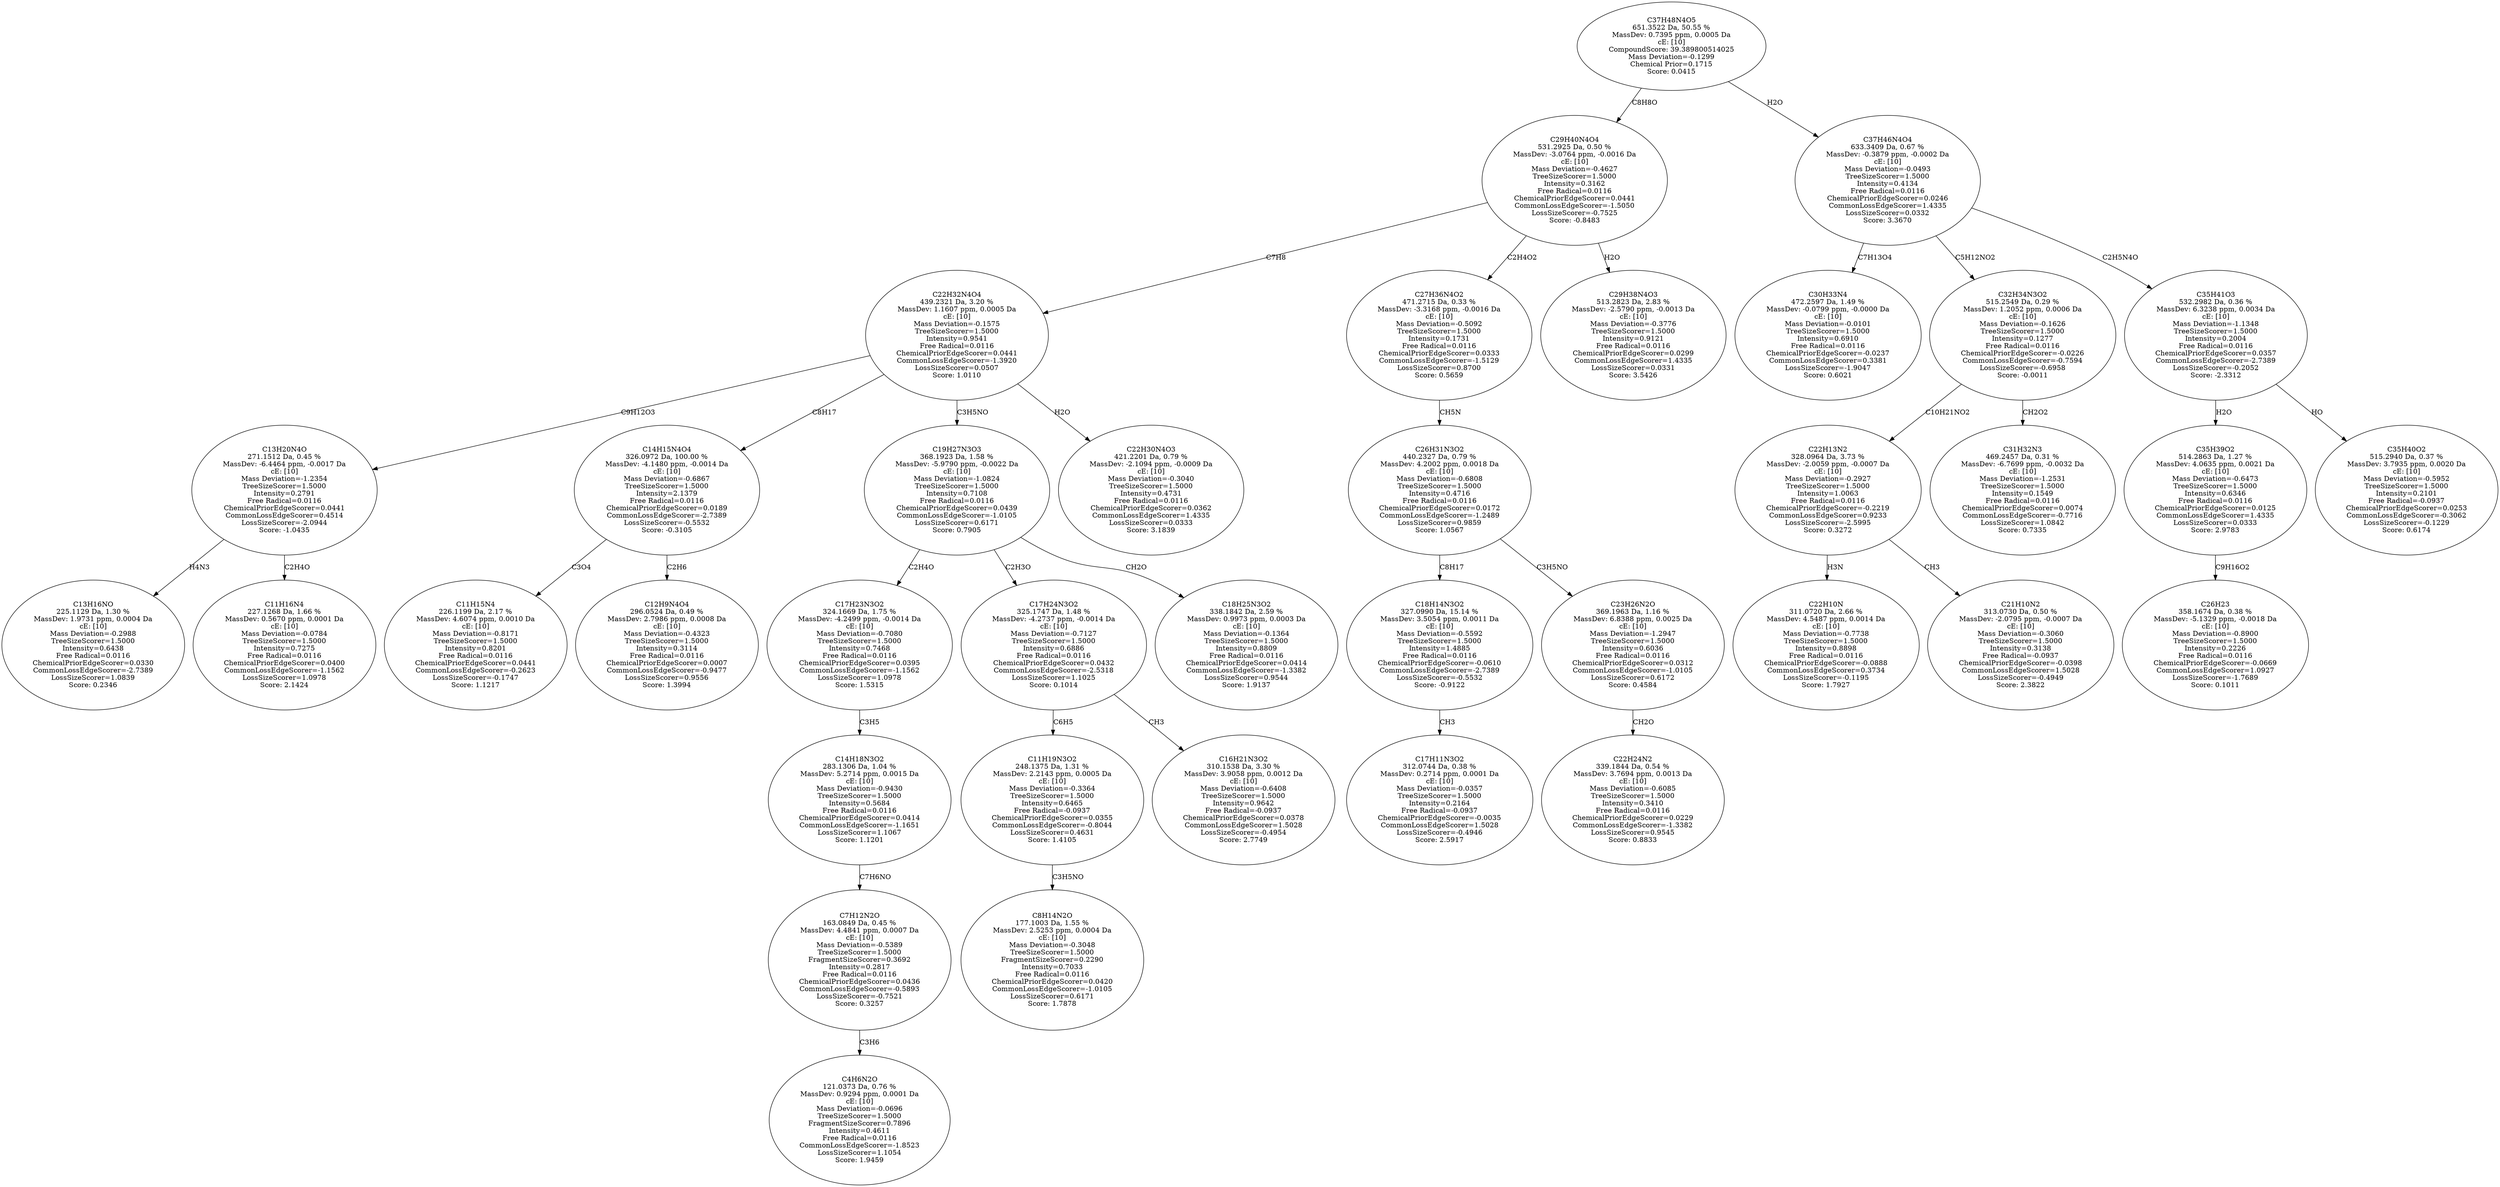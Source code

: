 strict digraph {
v1 [label="C13H16NO\n225.1129 Da, 1.30 %\nMassDev: 1.9731 ppm, 0.0004 Da\ncE: [10]\nMass Deviation=-0.2988\nTreeSizeScorer=1.5000\nIntensity=0.6438\nFree Radical=0.0116\nChemicalPriorEdgeScorer=0.0330\nCommonLossEdgeScorer=-2.7389\nLossSizeScorer=1.0839\nScore: 0.2346"];
v2 [label="C11H16N4\n227.1268 Da, 1.66 %\nMassDev: 0.5670 ppm, 0.0001 Da\ncE: [10]\nMass Deviation=-0.0784\nTreeSizeScorer=1.5000\nIntensity=0.7275\nFree Radical=0.0116\nChemicalPriorEdgeScorer=0.0400\nCommonLossEdgeScorer=-1.1562\nLossSizeScorer=1.0978\nScore: 2.1424"];
v3 [label="C13H20N4O\n271.1512 Da, 0.45 %\nMassDev: -6.4464 ppm, -0.0017 Da\ncE: [10]\nMass Deviation=-1.2354\nTreeSizeScorer=1.5000\nIntensity=0.2791\nFree Radical=0.0116\nChemicalPriorEdgeScorer=0.0441\nCommonLossEdgeScorer=0.4514\nLossSizeScorer=-2.0944\nScore: -1.0435"];
v4 [label="C11H15N4\n226.1199 Da, 2.17 %\nMassDev: 4.6074 ppm, 0.0010 Da\ncE: [10]\nMass Deviation=-0.8171\nTreeSizeScorer=1.5000\nIntensity=0.8201\nFree Radical=0.0116\nChemicalPriorEdgeScorer=0.0441\nCommonLossEdgeScorer=-0.2623\nLossSizeScorer=-0.1747\nScore: 1.1217"];
v5 [label="C12H9N4O4\n296.0524 Da, 0.49 %\nMassDev: 2.7986 ppm, 0.0008 Da\ncE: [10]\nMass Deviation=-0.4323\nTreeSizeScorer=1.5000\nIntensity=0.3114\nFree Radical=0.0116\nChemicalPriorEdgeScorer=0.0007\nCommonLossEdgeScorer=-0.9477\nLossSizeScorer=0.9556\nScore: 1.3994"];
v6 [label="C14H15N4O4\n326.0972 Da, 100.00 %\nMassDev: -4.1480 ppm, -0.0014 Da\ncE: [10]\nMass Deviation=-0.6867\nTreeSizeScorer=1.5000\nIntensity=2.1379\nFree Radical=0.0116\nChemicalPriorEdgeScorer=0.0189\nCommonLossEdgeScorer=-2.7389\nLossSizeScorer=-0.5532\nScore: -0.3105"];
v7 [label="C4H6N2O\n121.0373 Da, 0.76 %\nMassDev: 0.9294 ppm, 0.0001 Da\ncE: [10]\nMass Deviation=-0.0696\nTreeSizeScorer=1.5000\nFragmentSizeScorer=0.7896\nIntensity=0.4611\nFree Radical=0.0116\nCommonLossEdgeScorer=-1.8523\nLossSizeScorer=1.1054\nScore: 1.9459"];
v8 [label="C7H12N2O\n163.0849 Da, 0.45 %\nMassDev: 4.4841 ppm, 0.0007 Da\ncE: [10]\nMass Deviation=-0.5389\nTreeSizeScorer=1.5000\nFragmentSizeScorer=0.3692\nIntensity=0.2817\nFree Radical=0.0116\nChemicalPriorEdgeScorer=0.0436\nCommonLossEdgeScorer=-0.5893\nLossSizeScorer=-0.7521\nScore: 0.3257"];
v9 [label="C14H18N3O2\n283.1306 Da, 1.04 %\nMassDev: 5.2714 ppm, 0.0015 Da\ncE: [10]\nMass Deviation=-0.9430\nTreeSizeScorer=1.5000\nIntensity=0.5684\nFree Radical=0.0116\nChemicalPriorEdgeScorer=0.0414\nCommonLossEdgeScorer=-1.1651\nLossSizeScorer=1.1067\nScore: 1.1201"];
v10 [label="C17H23N3O2\n324.1669 Da, 1.75 %\nMassDev: -4.2499 ppm, -0.0014 Da\ncE: [10]\nMass Deviation=-0.7080\nTreeSizeScorer=1.5000\nIntensity=0.7468\nFree Radical=0.0116\nChemicalPriorEdgeScorer=0.0395\nCommonLossEdgeScorer=-1.1562\nLossSizeScorer=1.0978\nScore: 1.5315"];
v11 [label="C8H14N2O\n177.1003 Da, 1.55 %\nMassDev: 2.5253 ppm, 0.0004 Da\ncE: [10]\nMass Deviation=-0.3048\nTreeSizeScorer=1.5000\nFragmentSizeScorer=0.2290\nIntensity=0.7033\nFree Radical=0.0116\nChemicalPriorEdgeScorer=0.0420\nCommonLossEdgeScorer=-1.0105\nLossSizeScorer=0.6171\nScore: 1.7878"];
v12 [label="C11H19N3O2\n248.1375 Da, 1.31 %\nMassDev: 2.2143 ppm, 0.0005 Da\ncE: [10]\nMass Deviation=-0.3364\nTreeSizeScorer=1.5000\nIntensity=0.6465\nFree Radical=-0.0937\nChemicalPriorEdgeScorer=0.0355\nCommonLossEdgeScorer=-0.8044\nLossSizeScorer=0.4631\nScore: 1.4105"];
v13 [label="C16H21N3O2\n310.1538 Da, 3.30 %\nMassDev: 3.9058 ppm, 0.0012 Da\ncE: [10]\nMass Deviation=-0.6408\nTreeSizeScorer=1.5000\nIntensity=0.9642\nFree Radical=-0.0937\nChemicalPriorEdgeScorer=0.0378\nCommonLossEdgeScorer=1.5028\nLossSizeScorer=-0.4954\nScore: 2.7749"];
v14 [label="C17H24N3O2\n325.1747 Da, 1.48 %\nMassDev: -4.2737 ppm, -0.0014 Da\ncE: [10]\nMass Deviation=-0.7127\nTreeSizeScorer=1.5000\nIntensity=0.6886\nFree Radical=0.0116\nChemicalPriorEdgeScorer=0.0432\nCommonLossEdgeScorer=-2.5318\nLossSizeScorer=1.1025\nScore: 0.1014"];
v15 [label="C18H25N3O2\n338.1842 Da, 2.59 %\nMassDev: 0.9973 ppm, 0.0003 Da\ncE: [10]\nMass Deviation=-0.1364\nTreeSizeScorer=1.5000\nIntensity=0.8809\nFree Radical=0.0116\nChemicalPriorEdgeScorer=0.0414\nCommonLossEdgeScorer=-1.3382\nLossSizeScorer=0.9544\nScore: 1.9137"];
v16 [label="C19H27N3O3\n368.1923 Da, 1.58 %\nMassDev: -5.9790 ppm, -0.0022 Da\ncE: [10]\nMass Deviation=-1.0824\nTreeSizeScorer=1.5000\nIntensity=0.7108\nFree Radical=0.0116\nChemicalPriorEdgeScorer=0.0439\nCommonLossEdgeScorer=-1.0105\nLossSizeScorer=0.6171\nScore: 0.7905"];
v17 [label="C22H30N4O3\n421.2201 Da, 0.79 %\nMassDev: -2.1094 ppm, -0.0009 Da\ncE: [10]\nMass Deviation=-0.3040\nTreeSizeScorer=1.5000\nIntensity=0.4731\nFree Radical=0.0116\nChemicalPriorEdgeScorer=0.0362\nCommonLossEdgeScorer=1.4335\nLossSizeScorer=0.0333\nScore: 3.1839"];
v18 [label="C22H32N4O4\n439.2321 Da, 3.20 %\nMassDev: 1.1607 ppm, 0.0005 Da\ncE: [10]\nMass Deviation=-0.1575\nTreeSizeScorer=1.5000\nIntensity=0.9541\nFree Radical=0.0116\nChemicalPriorEdgeScorer=0.0441\nCommonLossEdgeScorer=-1.3920\nLossSizeScorer=0.0507\nScore: 1.0110"];
v19 [label="C17H11N3O2\n312.0744 Da, 0.38 %\nMassDev: 0.2714 ppm, 0.0001 Da\ncE: [10]\nMass Deviation=-0.0357\nTreeSizeScorer=1.5000\nIntensity=0.2164\nFree Radical=-0.0937\nChemicalPriorEdgeScorer=-0.0035\nCommonLossEdgeScorer=1.5028\nLossSizeScorer=-0.4946\nScore: 2.5917"];
v20 [label="C18H14N3O2\n327.0990 Da, 15.14 %\nMassDev: 3.5054 ppm, 0.0011 Da\ncE: [10]\nMass Deviation=-0.5592\nTreeSizeScorer=1.5000\nIntensity=1.4885\nFree Radical=0.0116\nChemicalPriorEdgeScorer=-0.0610\nCommonLossEdgeScorer=-2.7389\nLossSizeScorer=-0.5532\nScore: -0.9122"];
v21 [label="C22H24N2\n339.1844 Da, 0.54 %\nMassDev: 3.7694 ppm, 0.0013 Da\ncE: [10]\nMass Deviation=-0.6085\nTreeSizeScorer=1.5000\nIntensity=0.3410\nFree Radical=0.0116\nChemicalPriorEdgeScorer=0.0229\nCommonLossEdgeScorer=-1.3382\nLossSizeScorer=0.9545\nScore: 0.8833"];
v22 [label="C23H26N2O\n369.1963 Da, 1.16 %\nMassDev: 6.8388 ppm, 0.0025 Da\ncE: [10]\nMass Deviation=-1.2947\nTreeSizeScorer=1.5000\nIntensity=0.6036\nFree Radical=0.0116\nChemicalPriorEdgeScorer=0.0312\nCommonLossEdgeScorer=-1.0105\nLossSizeScorer=0.6172\nScore: 0.4584"];
v23 [label="C26H31N3O2\n440.2327 Da, 0.79 %\nMassDev: 4.2002 ppm, 0.0018 Da\ncE: [10]\nMass Deviation=-0.6808\nTreeSizeScorer=1.5000\nIntensity=0.4716\nFree Radical=0.0116\nChemicalPriorEdgeScorer=0.0172\nCommonLossEdgeScorer=-1.2489\nLossSizeScorer=0.9859\nScore: 1.0567"];
v24 [label="C27H36N4O2\n471.2715 Da, 0.33 %\nMassDev: -3.3168 ppm, -0.0016 Da\ncE: [10]\nMass Deviation=-0.5092\nTreeSizeScorer=1.5000\nIntensity=0.1731\nFree Radical=0.0116\nChemicalPriorEdgeScorer=0.0333\nCommonLossEdgeScorer=-1.5129\nLossSizeScorer=0.8700\nScore: 0.5659"];
v25 [label="C29H38N4O3\n513.2823 Da, 2.83 %\nMassDev: -2.5790 ppm, -0.0013 Da\ncE: [10]\nMass Deviation=-0.3776\nTreeSizeScorer=1.5000\nIntensity=0.9121\nFree Radical=0.0116\nChemicalPriorEdgeScorer=0.0299\nCommonLossEdgeScorer=1.4335\nLossSizeScorer=0.0331\nScore: 3.5426"];
v26 [label="C29H40N4O4\n531.2925 Da, 0.50 %\nMassDev: -3.0764 ppm, -0.0016 Da\ncE: [10]\nMass Deviation=-0.4627\nTreeSizeScorer=1.5000\nIntensity=0.3162\nFree Radical=0.0116\nChemicalPriorEdgeScorer=0.0441\nCommonLossEdgeScorer=-1.5050\nLossSizeScorer=-0.7525\nScore: -0.8483"];
v27 [label="C30H33N4\n472.2597 Da, 1.49 %\nMassDev: -0.0799 ppm, -0.0000 Da\ncE: [10]\nMass Deviation=-0.0101\nTreeSizeScorer=1.5000\nIntensity=0.6910\nFree Radical=0.0116\nChemicalPriorEdgeScorer=-0.0237\nCommonLossEdgeScorer=0.3381\nLossSizeScorer=-1.9047\nScore: 0.6021"];
v28 [label="C22H10N\n311.0720 Da, 2.66 %\nMassDev: 4.5487 ppm, 0.0014 Da\ncE: [10]\nMass Deviation=-0.7738\nTreeSizeScorer=1.5000\nIntensity=0.8898\nFree Radical=0.0116\nChemicalPriorEdgeScorer=-0.0888\nCommonLossEdgeScorer=0.3734\nLossSizeScorer=-0.1195\nScore: 1.7927"];
v29 [label="C21H10N2\n313.0730 Da, 0.50 %\nMassDev: -2.0795 ppm, -0.0007 Da\ncE: [10]\nMass Deviation=-0.3060\nTreeSizeScorer=1.5000\nIntensity=0.3138\nFree Radical=-0.0937\nChemicalPriorEdgeScorer=-0.0398\nCommonLossEdgeScorer=1.5028\nLossSizeScorer=-0.4949\nScore: 2.3822"];
v30 [label="C22H13N2\n328.0964 Da, 3.73 %\nMassDev: -2.0059 ppm, -0.0007 Da\ncE: [10]\nMass Deviation=-0.2927\nTreeSizeScorer=1.5000\nIntensity=1.0063\nFree Radical=0.0116\nChemicalPriorEdgeScorer=-0.2219\nCommonLossEdgeScorer=0.9233\nLossSizeScorer=-2.5995\nScore: 0.3272"];
v31 [label="C31H32N3\n469.2457 Da, 0.31 %\nMassDev: -6.7699 ppm, -0.0032 Da\ncE: [10]\nMass Deviation=-1.2531\nTreeSizeScorer=1.5000\nIntensity=0.1549\nFree Radical=0.0116\nChemicalPriorEdgeScorer=0.0074\nCommonLossEdgeScorer=-0.7716\nLossSizeScorer=1.0842\nScore: 0.7335"];
v32 [label="C32H34N3O2\n515.2549 Da, 0.29 %\nMassDev: 1.2052 ppm, 0.0006 Da\ncE: [10]\nMass Deviation=-0.1626\nTreeSizeScorer=1.5000\nIntensity=0.1277\nFree Radical=0.0116\nChemicalPriorEdgeScorer=-0.0226\nCommonLossEdgeScorer=-0.7594\nLossSizeScorer=-0.6958\nScore: -0.0011"];
v33 [label="C26H23\n358.1674 Da, 0.38 %\nMassDev: -5.1329 ppm, -0.0018 Da\ncE: [10]\nMass Deviation=-0.8900\nTreeSizeScorer=1.5000\nIntensity=0.2226\nFree Radical=0.0116\nChemicalPriorEdgeScorer=-0.0669\nCommonLossEdgeScorer=1.0927\nLossSizeScorer=-1.7689\nScore: 0.1011"];
v34 [label="C35H39O2\n514.2863 Da, 1.27 %\nMassDev: 4.0635 ppm, 0.0021 Da\ncE: [10]\nMass Deviation=-0.6473\nTreeSizeScorer=1.5000\nIntensity=0.6346\nFree Radical=0.0116\nChemicalPriorEdgeScorer=0.0125\nCommonLossEdgeScorer=1.4335\nLossSizeScorer=0.0333\nScore: 2.9783"];
v35 [label="C35H40O2\n515.2940 Da, 0.37 %\nMassDev: 3.7935 ppm, 0.0020 Da\ncE: [10]\nMass Deviation=-0.5952\nTreeSizeScorer=1.5000\nIntensity=0.2101\nFree Radical=-0.0937\nChemicalPriorEdgeScorer=0.0253\nCommonLossEdgeScorer=-0.3062\nLossSizeScorer=-0.1229\nScore: 0.6174"];
v36 [label="C35H41O3\n532.2982 Da, 0.36 %\nMassDev: 6.3238 ppm, 0.0034 Da\ncE: [10]\nMass Deviation=-1.1348\nTreeSizeScorer=1.5000\nIntensity=0.2004\nFree Radical=0.0116\nChemicalPriorEdgeScorer=0.0357\nCommonLossEdgeScorer=-2.7389\nLossSizeScorer=-0.2052\nScore: -2.3312"];
v37 [label="C37H46N4O4\n633.3409 Da, 0.67 %\nMassDev: -0.3879 ppm, -0.0002 Da\ncE: [10]\nMass Deviation=-0.0493\nTreeSizeScorer=1.5000\nIntensity=0.4134\nFree Radical=0.0116\nChemicalPriorEdgeScorer=0.0246\nCommonLossEdgeScorer=1.4335\nLossSizeScorer=0.0332\nScore: 3.3670"];
v38 [label="C37H48N4O5\n651.3522 Da, 50.55 %\nMassDev: 0.7395 ppm, 0.0005 Da\ncE: [10]\nCompoundScore: 39.389800514025\nMass Deviation=-0.1299\nChemical Prior=0.1715\nScore: 0.0415"];
v3 -> v1 [label="H4N3"];
v3 -> v2 [label="C2H4O"];
v18 -> v3 [label="C9H12O3"];
v6 -> v4 [label="C3O4"];
v6 -> v5 [label="C2H6"];
v18 -> v6 [label="C8H17"];
v8 -> v7 [label="C3H6"];
v9 -> v8 [label="C7H6NO"];
v10 -> v9 [label="C3H5"];
v16 -> v10 [label="C2H4O"];
v12 -> v11 [label="C3H5NO"];
v14 -> v12 [label="C6H5"];
v14 -> v13 [label="CH3"];
v16 -> v14 [label="C2H3O"];
v16 -> v15 [label="CH2O"];
v18 -> v16 [label="C3H5NO"];
v18 -> v17 [label="H2O"];
v26 -> v18 [label="C7H8"];
v20 -> v19 [label="CH3"];
v23 -> v20 [label="C8H17"];
v22 -> v21 [label="CH2O"];
v23 -> v22 [label="C3H5NO"];
v24 -> v23 [label="CH5N"];
v26 -> v24 [label="C2H4O2"];
v26 -> v25 [label="H2O"];
v38 -> v26 [label="C8H8O"];
v37 -> v27 [label="C7H13O4"];
v30 -> v28 [label="H3N"];
v30 -> v29 [label="CH3"];
v32 -> v30 [label="C10H21NO2"];
v32 -> v31 [label="CH2O2"];
v37 -> v32 [label="C5H12NO2"];
v34 -> v33 [label="C9H16O2"];
v36 -> v34 [label="H2O"];
v36 -> v35 [label="HO"];
v37 -> v36 [label="C2H5N4O"];
v38 -> v37 [label="H2O"];
}
